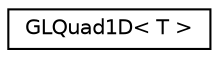 digraph "Graphical Class Hierarchy"
{
 // LATEX_PDF_SIZE
  edge [fontname="Helvetica",fontsize="10",labelfontname="Helvetica",labelfontsize="10"];
  node [fontname="Helvetica",fontsize="10",shape=record];
  rankdir="LR";
  Node0 [label="GLQuad1D\< T \>",height=0.2,width=0.4,color="black", fillcolor="white", style="filled",URL="$dd/dea/structfnm_1_1GLQuad1D.html",tooltip="GL (Gauss-Legendre) structure."];
}
